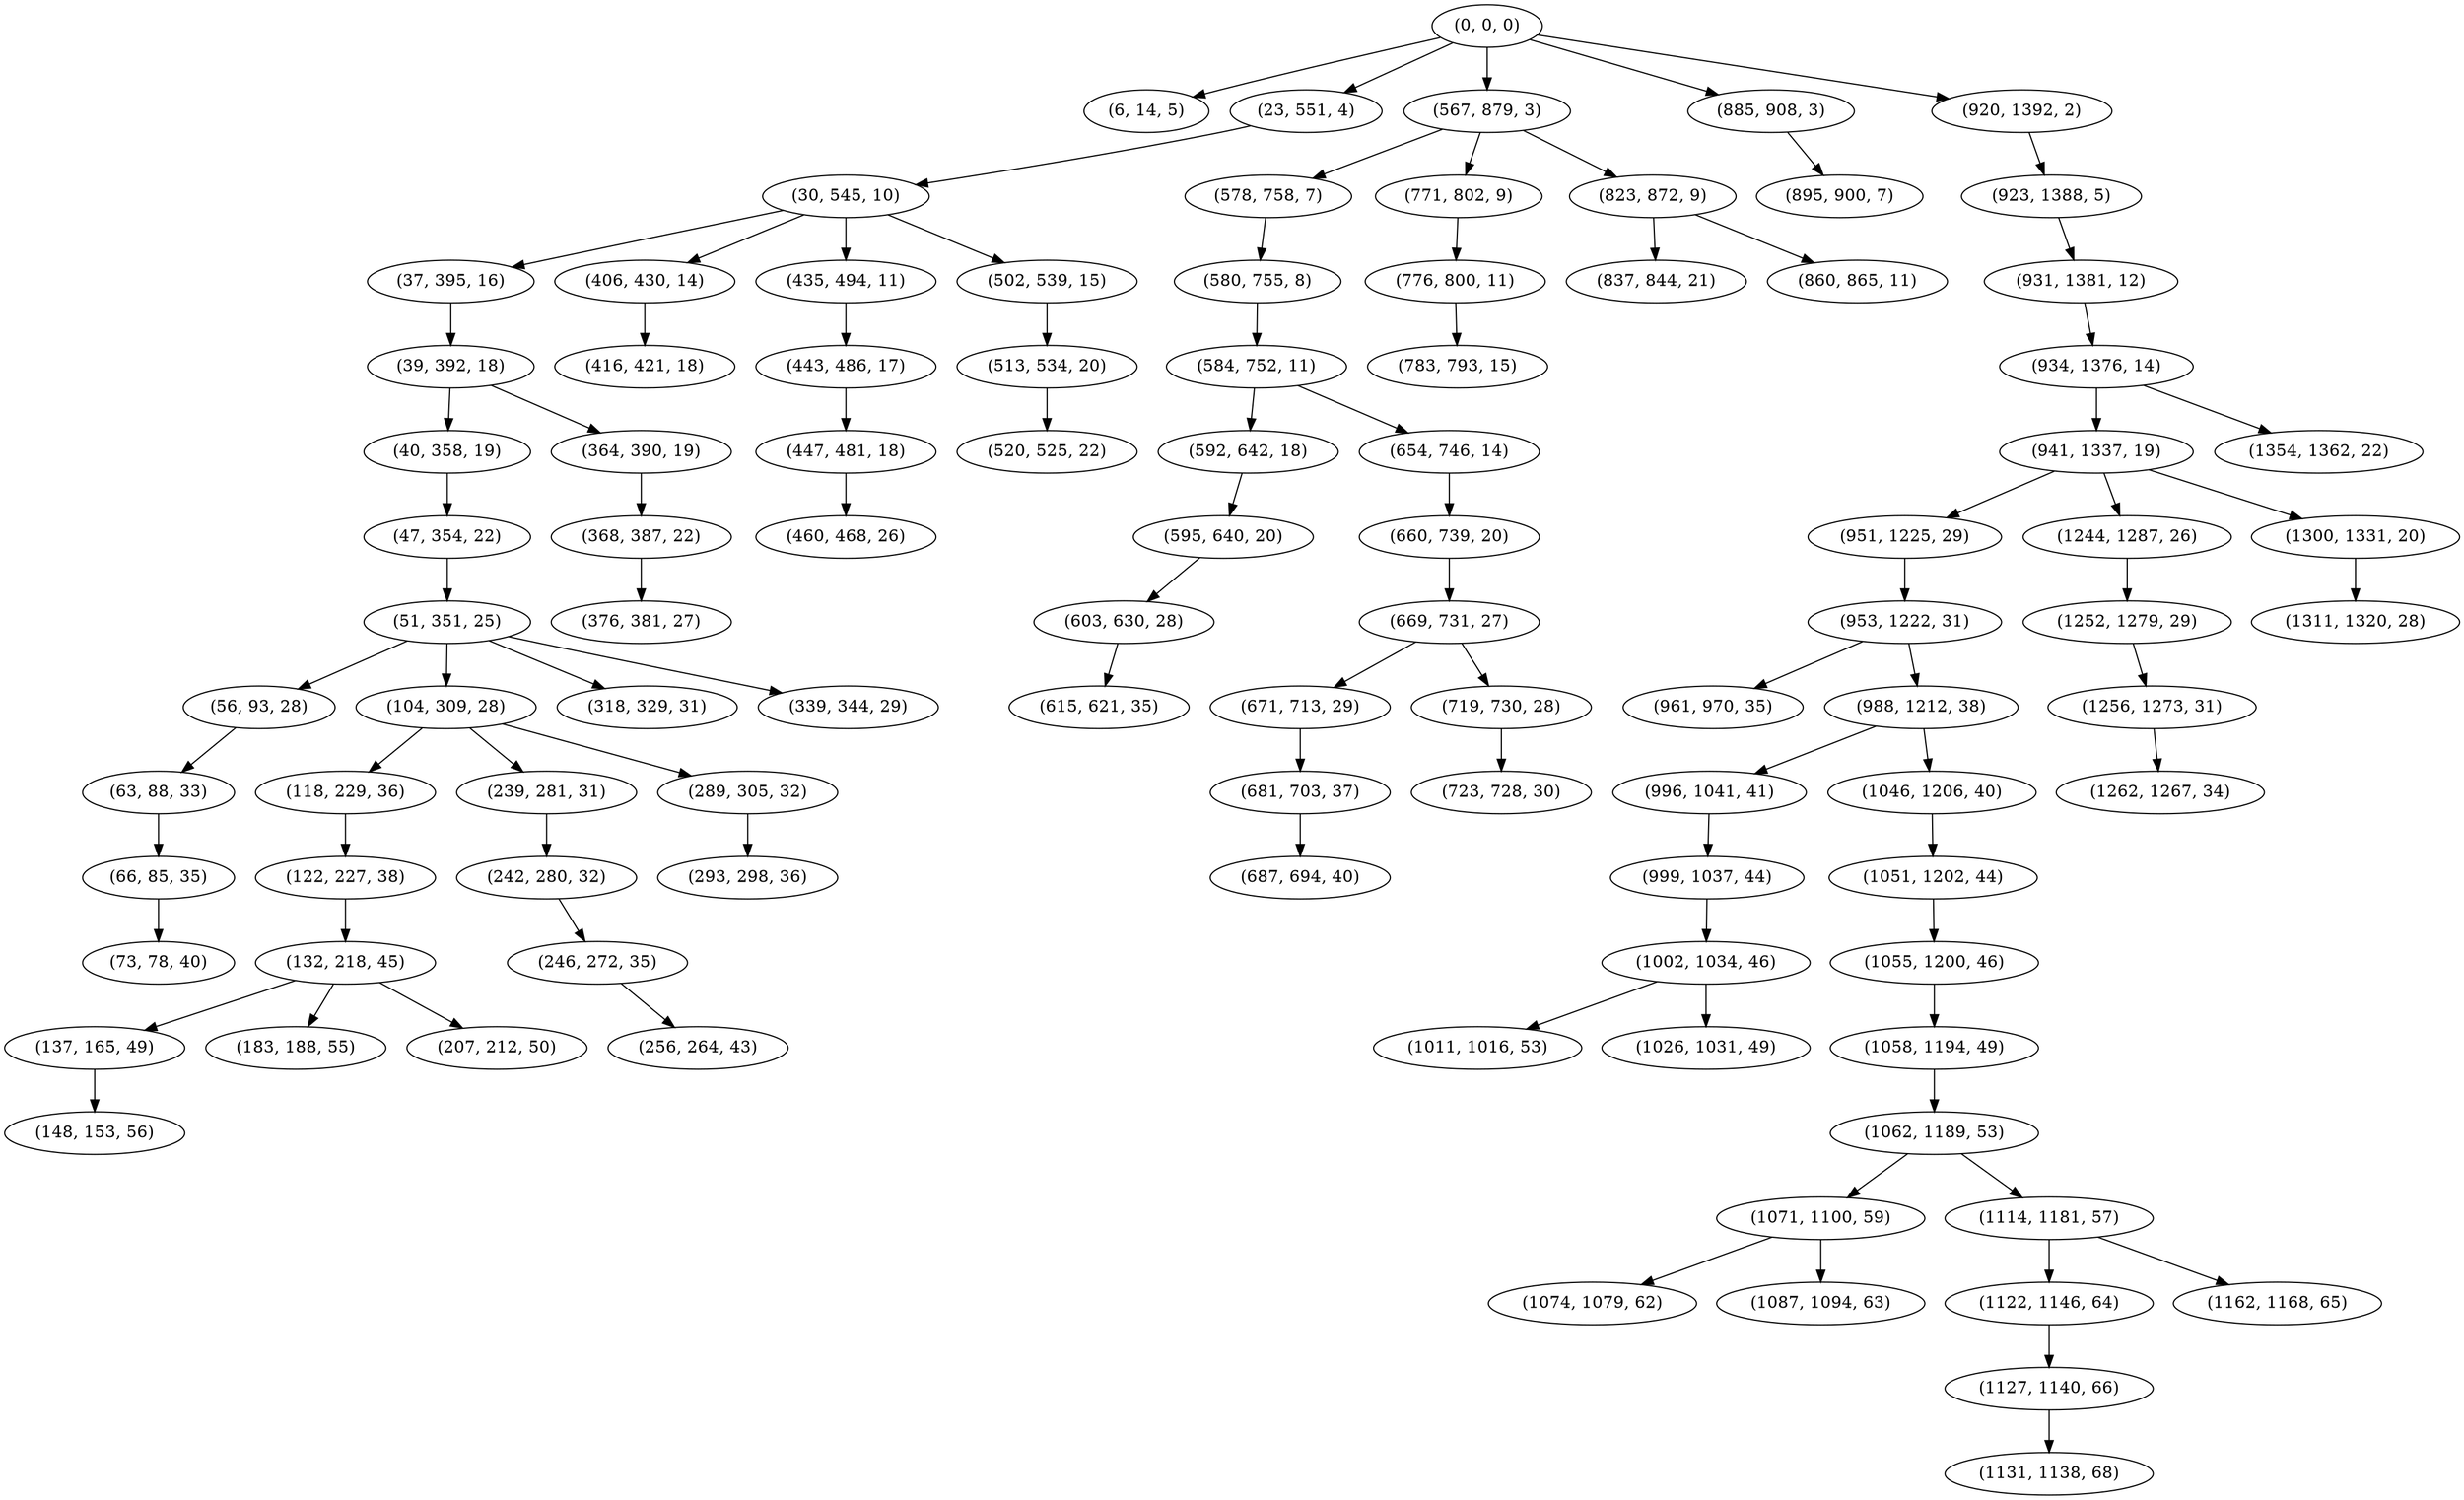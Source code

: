 digraph tree {
    "(0, 0, 0)";
    "(6, 14, 5)";
    "(23, 551, 4)";
    "(30, 545, 10)";
    "(37, 395, 16)";
    "(39, 392, 18)";
    "(40, 358, 19)";
    "(47, 354, 22)";
    "(51, 351, 25)";
    "(56, 93, 28)";
    "(63, 88, 33)";
    "(66, 85, 35)";
    "(73, 78, 40)";
    "(104, 309, 28)";
    "(118, 229, 36)";
    "(122, 227, 38)";
    "(132, 218, 45)";
    "(137, 165, 49)";
    "(148, 153, 56)";
    "(183, 188, 55)";
    "(207, 212, 50)";
    "(239, 281, 31)";
    "(242, 280, 32)";
    "(246, 272, 35)";
    "(256, 264, 43)";
    "(289, 305, 32)";
    "(293, 298, 36)";
    "(318, 329, 31)";
    "(339, 344, 29)";
    "(364, 390, 19)";
    "(368, 387, 22)";
    "(376, 381, 27)";
    "(406, 430, 14)";
    "(416, 421, 18)";
    "(435, 494, 11)";
    "(443, 486, 17)";
    "(447, 481, 18)";
    "(460, 468, 26)";
    "(502, 539, 15)";
    "(513, 534, 20)";
    "(520, 525, 22)";
    "(567, 879, 3)";
    "(578, 758, 7)";
    "(580, 755, 8)";
    "(584, 752, 11)";
    "(592, 642, 18)";
    "(595, 640, 20)";
    "(603, 630, 28)";
    "(615, 621, 35)";
    "(654, 746, 14)";
    "(660, 739, 20)";
    "(669, 731, 27)";
    "(671, 713, 29)";
    "(681, 703, 37)";
    "(687, 694, 40)";
    "(719, 730, 28)";
    "(723, 728, 30)";
    "(771, 802, 9)";
    "(776, 800, 11)";
    "(783, 793, 15)";
    "(823, 872, 9)";
    "(837, 844, 21)";
    "(860, 865, 11)";
    "(885, 908, 3)";
    "(895, 900, 7)";
    "(920, 1392, 2)";
    "(923, 1388, 5)";
    "(931, 1381, 12)";
    "(934, 1376, 14)";
    "(941, 1337, 19)";
    "(951, 1225, 29)";
    "(953, 1222, 31)";
    "(961, 970, 35)";
    "(988, 1212, 38)";
    "(996, 1041, 41)";
    "(999, 1037, 44)";
    "(1002, 1034, 46)";
    "(1011, 1016, 53)";
    "(1026, 1031, 49)";
    "(1046, 1206, 40)";
    "(1051, 1202, 44)";
    "(1055, 1200, 46)";
    "(1058, 1194, 49)";
    "(1062, 1189, 53)";
    "(1071, 1100, 59)";
    "(1074, 1079, 62)";
    "(1087, 1094, 63)";
    "(1114, 1181, 57)";
    "(1122, 1146, 64)";
    "(1127, 1140, 66)";
    "(1131, 1138, 68)";
    "(1162, 1168, 65)";
    "(1244, 1287, 26)";
    "(1252, 1279, 29)";
    "(1256, 1273, 31)";
    "(1262, 1267, 34)";
    "(1300, 1331, 20)";
    "(1311, 1320, 28)";
    "(1354, 1362, 22)";
    "(0, 0, 0)" -> "(6, 14, 5)";
    "(0, 0, 0)" -> "(23, 551, 4)";
    "(0, 0, 0)" -> "(567, 879, 3)";
    "(0, 0, 0)" -> "(885, 908, 3)";
    "(0, 0, 0)" -> "(920, 1392, 2)";
    "(23, 551, 4)" -> "(30, 545, 10)";
    "(30, 545, 10)" -> "(37, 395, 16)";
    "(30, 545, 10)" -> "(406, 430, 14)";
    "(30, 545, 10)" -> "(435, 494, 11)";
    "(30, 545, 10)" -> "(502, 539, 15)";
    "(37, 395, 16)" -> "(39, 392, 18)";
    "(39, 392, 18)" -> "(40, 358, 19)";
    "(39, 392, 18)" -> "(364, 390, 19)";
    "(40, 358, 19)" -> "(47, 354, 22)";
    "(47, 354, 22)" -> "(51, 351, 25)";
    "(51, 351, 25)" -> "(56, 93, 28)";
    "(51, 351, 25)" -> "(104, 309, 28)";
    "(51, 351, 25)" -> "(318, 329, 31)";
    "(51, 351, 25)" -> "(339, 344, 29)";
    "(56, 93, 28)" -> "(63, 88, 33)";
    "(63, 88, 33)" -> "(66, 85, 35)";
    "(66, 85, 35)" -> "(73, 78, 40)";
    "(104, 309, 28)" -> "(118, 229, 36)";
    "(104, 309, 28)" -> "(239, 281, 31)";
    "(104, 309, 28)" -> "(289, 305, 32)";
    "(118, 229, 36)" -> "(122, 227, 38)";
    "(122, 227, 38)" -> "(132, 218, 45)";
    "(132, 218, 45)" -> "(137, 165, 49)";
    "(132, 218, 45)" -> "(183, 188, 55)";
    "(132, 218, 45)" -> "(207, 212, 50)";
    "(137, 165, 49)" -> "(148, 153, 56)";
    "(239, 281, 31)" -> "(242, 280, 32)";
    "(242, 280, 32)" -> "(246, 272, 35)";
    "(246, 272, 35)" -> "(256, 264, 43)";
    "(289, 305, 32)" -> "(293, 298, 36)";
    "(364, 390, 19)" -> "(368, 387, 22)";
    "(368, 387, 22)" -> "(376, 381, 27)";
    "(406, 430, 14)" -> "(416, 421, 18)";
    "(435, 494, 11)" -> "(443, 486, 17)";
    "(443, 486, 17)" -> "(447, 481, 18)";
    "(447, 481, 18)" -> "(460, 468, 26)";
    "(502, 539, 15)" -> "(513, 534, 20)";
    "(513, 534, 20)" -> "(520, 525, 22)";
    "(567, 879, 3)" -> "(578, 758, 7)";
    "(567, 879, 3)" -> "(771, 802, 9)";
    "(567, 879, 3)" -> "(823, 872, 9)";
    "(578, 758, 7)" -> "(580, 755, 8)";
    "(580, 755, 8)" -> "(584, 752, 11)";
    "(584, 752, 11)" -> "(592, 642, 18)";
    "(584, 752, 11)" -> "(654, 746, 14)";
    "(592, 642, 18)" -> "(595, 640, 20)";
    "(595, 640, 20)" -> "(603, 630, 28)";
    "(603, 630, 28)" -> "(615, 621, 35)";
    "(654, 746, 14)" -> "(660, 739, 20)";
    "(660, 739, 20)" -> "(669, 731, 27)";
    "(669, 731, 27)" -> "(671, 713, 29)";
    "(669, 731, 27)" -> "(719, 730, 28)";
    "(671, 713, 29)" -> "(681, 703, 37)";
    "(681, 703, 37)" -> "(687, 694, 40)";
    "(719, 730, 28)" -> "(723, 728, 30)";
    "(771, 802, 9)" -> "(776, 800, 11)";
    "(776, 800, 11)" -> "(783, 793, 15)";
    "(823, 872, 9)" -> "(837, 844, 21)";
    "(823, 872, 9)" -> "(860, 865, 11)";
    "(885, 908, 3)" -> "(895, 900, 7)";
    "(920, 1392, 2)" -> "(923, 1388, 5)";
    "(923, 1388, 5)" -> "(931, 1381, 12)";
    "(931, 1381, 12)" -> "(934, 1376, 14)";
    "(934, 1376, 14)" -> "(941, 1337, 19)";
    "(934, 1376, 14)" -> "(1354, 1362, 22)";
    "(941, 1337, 19)" -> "(951, 1225, 29)";
    "(941, 1337, 19)" -> "(1244, 1287, 26)";
    "(941, 1337, 19)" -> "(1300, 1331, 20)";
    "(951, 1225, 29)" -> "(953, 1222, 31)";
    "(953, 1222, 31)" -> "(961, 970, 35)";
    "(953, 1222, 31)" -> "(988, 1212, 38)";
    "(988, 1212, 38)" -> "(996, 1041, 41)";
    "(988, 1212, 38)" -> "(1046, 1206, 40)";
    "(996, 1041, 41)" -> "(999, 1037, 44)";
    "(999, 1037, 44)" -> "(1002, 1034, 46)";
    "(1002, 1034, 46)" -> "(1011, 1016, 53)";
    "(1002, 1034, 46)" -> "(1026, 1031, 49)";
    "(1046, 1206, 40)" -> "(1051, 1202, 44)";
    "(1051, 1202, 44)" -> "(1055, 1200, 46)";
    "(1055, 1200, 46)" -> "(1058, 1194, 49)";
    "(1058, 1194, 49)" -> "(1062, 1189, 53)";
    "(1062, 1189, 53)" -> "(1071, 1100, 59)";
    "(1062, 1189, 53)" -> "(1114, 1181, 57)";
    "(1071, 1100, 59)" -> "(1074, 1079, 62)";
    "(1071, 1100, 59)" -> "(1087, 1094, 63)";
    "(1114, 1181, 57)" -> "(1122, 1146, 64)";
    "(1114, 1181, 57)" -> "(1162, 1168, 65)";
    "(1122, 1146, 64)" -> "(1127, 1140, 66)";
    "(1127, 1140, 66)" -> "(1131, 1138, 68)";
    "(1244, 1287, 26)" -> "(1252, 1279, 29)";
    "(1252, 1279, 29)" -> "(1256, 1273, 31)";
    "(1256, 1273, 31)" -> "(1262, 1267, 34)";
    "(1300, 1331, 20)" -> "(1311, 1320, 28)";
}
